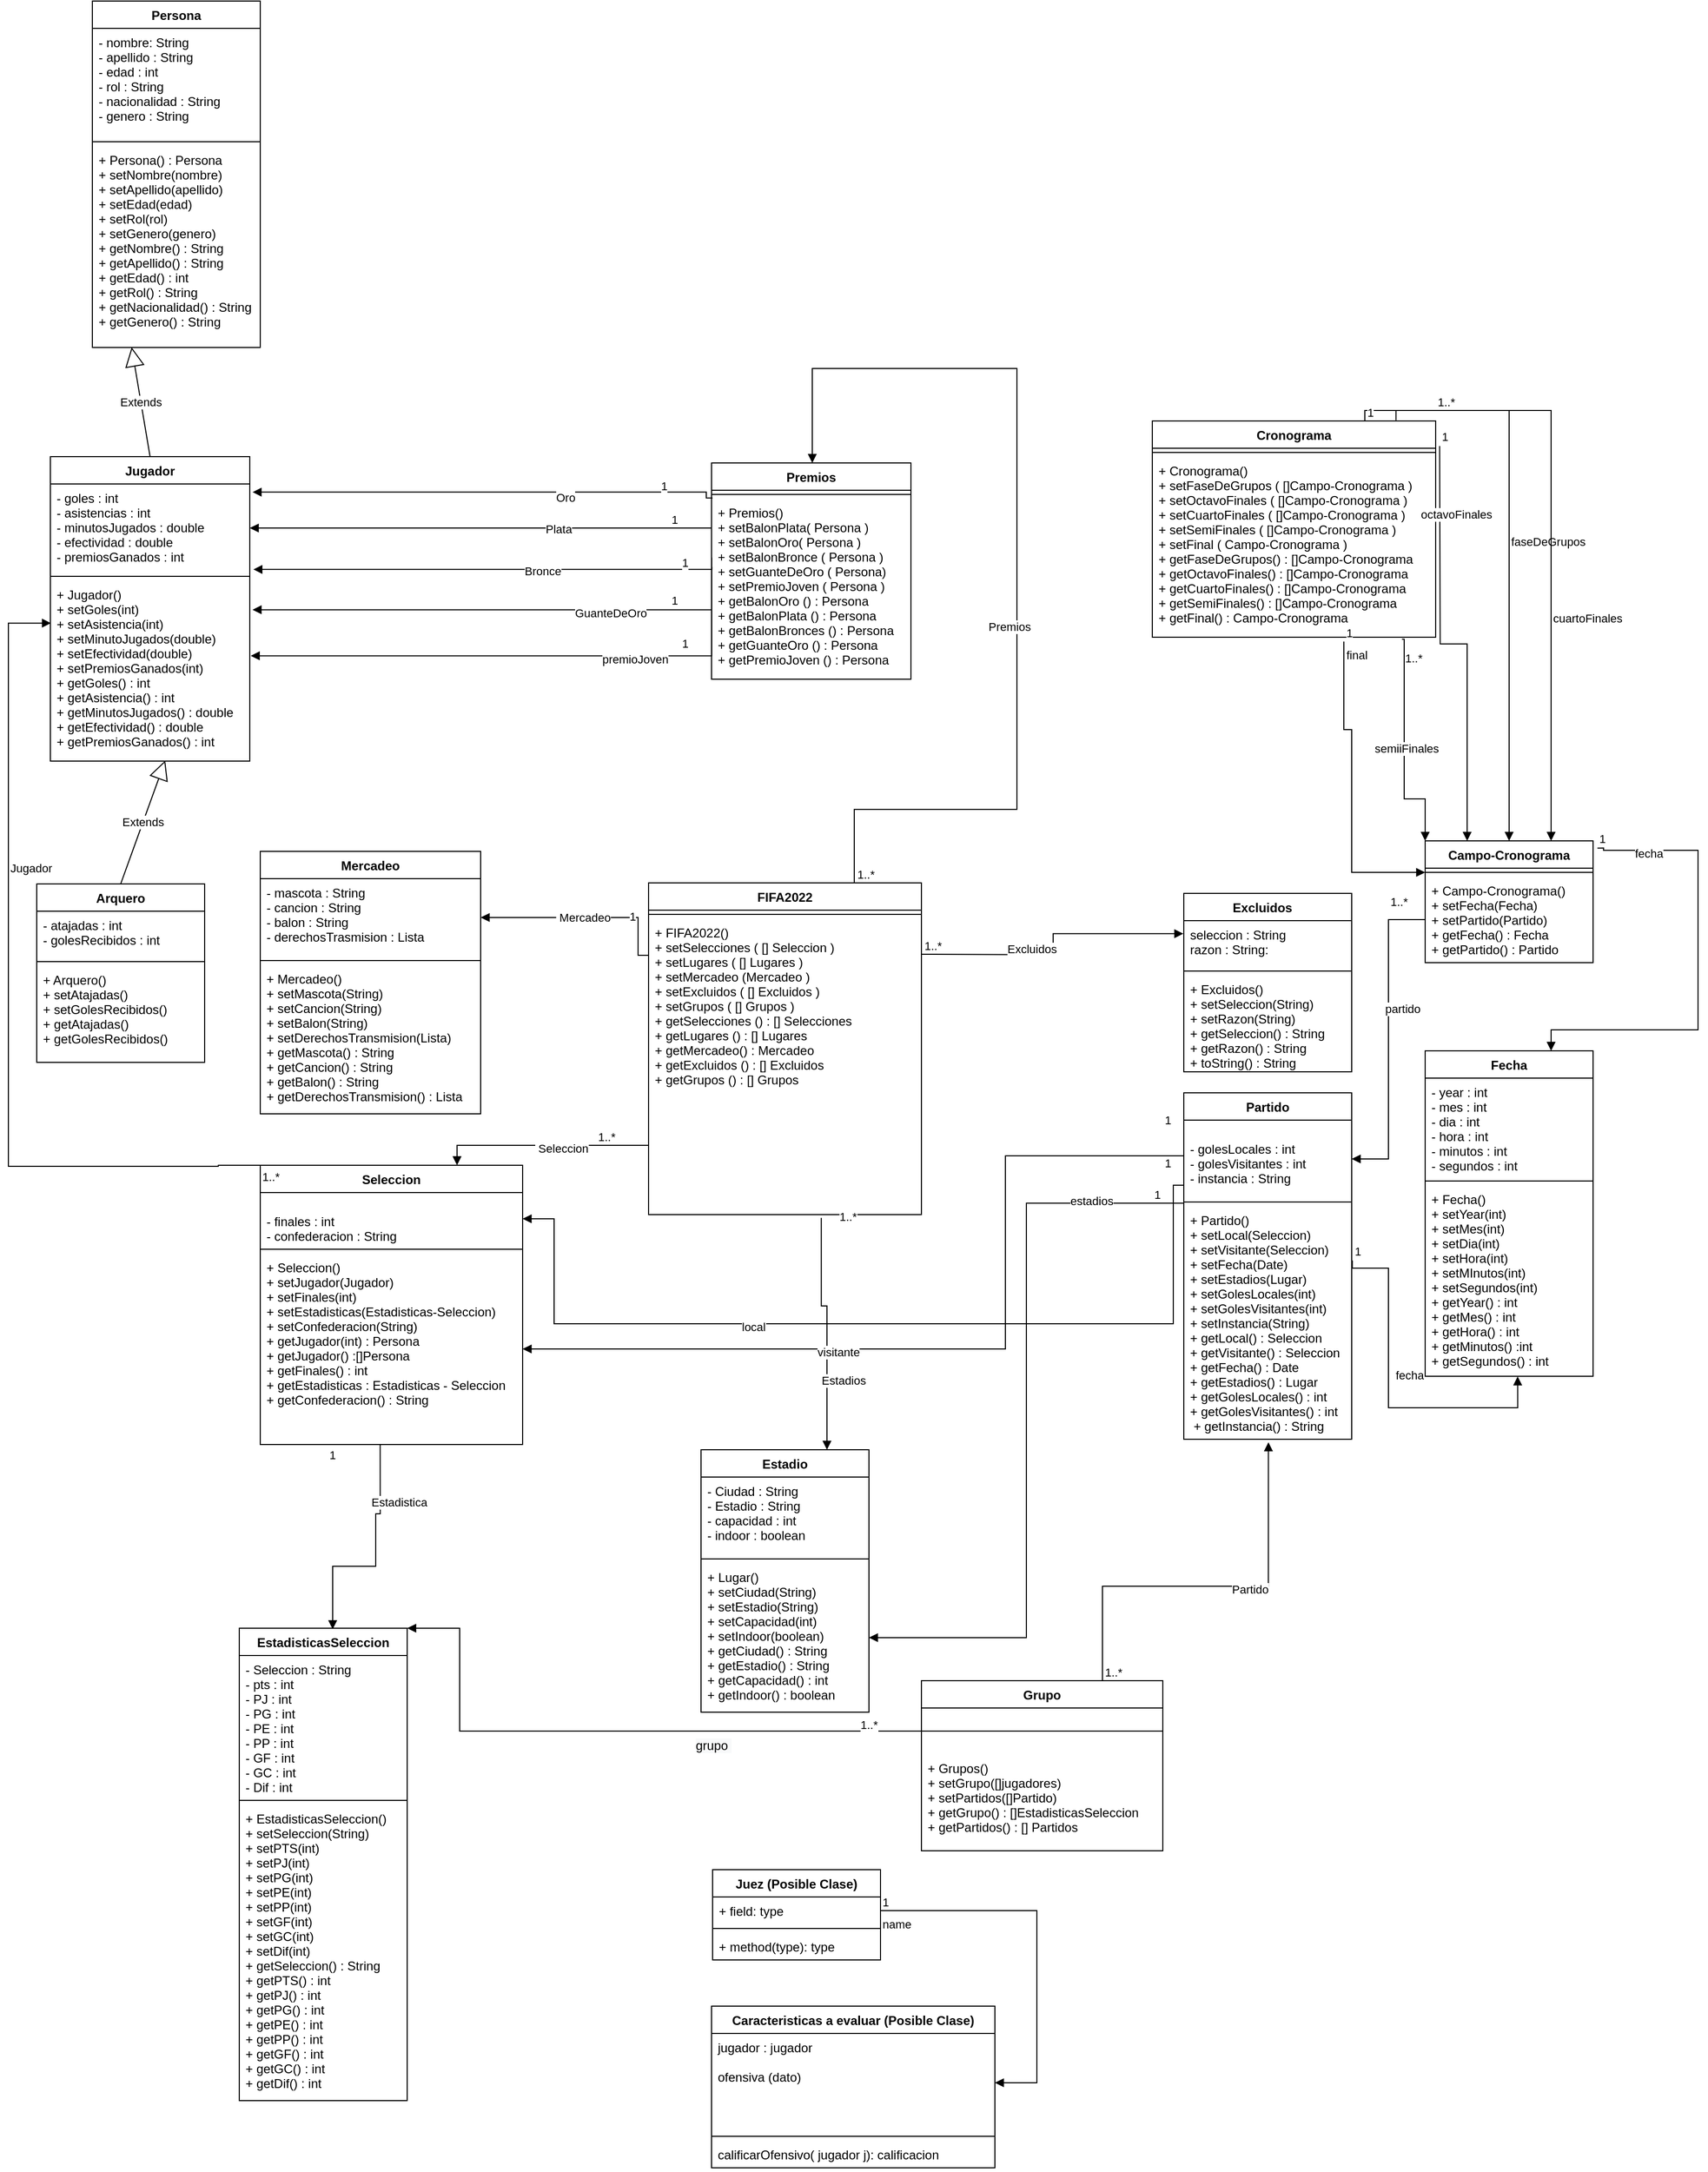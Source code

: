 <mxfile version="20.2.8" type="device"><diagram id="WAOlGVmIjQvaqexC4rdU" name="Página-1"><mxGraphModel dx="1692" dy="1703" grid="1" gridSize="10" guides="1" tooltips="1" connect="1" arrows="1" fold="1" page="1" pageScale="1" pageWidth="827" pageHeight="1169" math="0" shadow="0"><root><mxCell id="0"/><mxCell id="1" parent="0"/><mxCell id="vJpxsI6z9f8ZxDVIPnvD-1" value="Seleccion" style="swimlane;fontStyle=1;align=center;verticalAlign=top;childLayout=stackLayout;horizontal=1;startSize=26;horizontalStack=0;resizeParent=1;resizeParentMax=0;resizeLast=0;collapsible=1;marginBottom=0;" parent="1" vertex="1"><mxGeometry x="-200" y="109" width="250" height="266" as="geometry"/></mxCell><mxCell id="vJpxsI6z9f8ZxDVIPnvD-2" value="&#10;- finales : int&#10;- confederacion : String" style="text;strokeColor=none;fillColor=none;align=left;verticalAlign=top;spacingLeft=4;spacingRight=4;overflow=hidden;rotatable=0;points=[[0,0.5],[1,0.5]];portConstraint=eastwest;" parent="vJpxsI6z9f8ZxDVIPnvD-1" vertex="1"><mxGeometry y="26" width="250" height="50" as="geometry"/></mxCell><mxCell id="vJpxsI6z9f8ZxDVIPnvD-3" value="" style="line;strokeWidth=1;fillColor=none;align=left;verticalAlign=middle;spacingTop=-1;spacingLeft=3;spacingRight=3;rotatable=0;labelPosition=right;points=[];portConstraint=eastwest;" parent="vJpxsI6z9f8ZxDVIPnvD-1" vertex="1"><mxGeometry y="76" width="250" height="8" as="geometry"/></mxCell><mxCell id="vJpxsI6z9f8ZxDVIPnvD-4" value="+ Seleccion()&#10;+ setJugador(Jugador)&#10;+ setFinales(int)&#10;+ setEstadisticas(Estadisticas-Seleccion)&#10;+ setConfederacion(String)&#10;+ getJugador(int) : Persona&#10;+ getJugador() :[]Persona&#10;+ getFinales() : int&#10;+ getEstadisticas : Estadisticas - Seleccion&#10;+ getConfederacion() : String" style="text;strokeColor=none;fillColor=none;align=left;verticalAlign=top;spacingLeft=4;spacingRight=4;overflow=hidden;rotatable=0;points=[[0,0.5],[1,0.5]];portConstraint=eastwest;" parent="vJpxsI6z9f8ZxDVIPnvD-1" vertex="1"><mxGeometry y="84" width="250" height="182" as="geometry"/></mxCell><mxCell id="vJpxsI6z9f8ZxDVIPnvD-5" value="Estadio" style="swimlane;fontStyle=1;align=center;verticalAlign=top;childLayout=stackLayout;horizontal=1;startSize=26;horizontalStack=0;resizeParent=1;resizeParentMax=0;resizeLast=0;collapsible=1;marginBottom=0;" parent="1" vertex="1"><mxGeometry x="220" y="380" width="160" height="250" as="geometry"/></mxCell><mxCell id="vJpxsI6z9f8ZxDVIPnvD-6" value="- Ciudad : String&#10;- Estadio : String&#10;- capacidad : int&#10;- indoor : boolean" style="text;strokeColor=none;fillColor=none;align=left;verticalAlign=top;spacingLeft=4;spacingRight=4;overflow=hidden;rotatable=0;points=[[0,0.5],[1,0.5]];portConstraint=eastwest;" parent="vJpxsI6z9f8ZxDVIPnvD-5" vertex="1"><mxGeometry y="26" width="160" height="74" as="geometry"/></mxCell><mxCell id="vJpxsI6z9f8ZxDVIPnvD-7" value="" style="line;strokeWidth=1;fillColor=none;align=left;verticalAlign=middle;spacingTop=-1;spacingLeft=3;spacingRight=3;rotatable=0;labelPosition=right;points=[];portConstraint=eastwest;" parent="vJpxsI6z9f8ZxDVIPnvD-5" vertex="1"><mxGeometry y="100" width="160" height="8" as="geometry"/></mxCell><mxCell id="vJpxsI6z9f8ZxDVIPnvD-8" value="+ Lugar() &#10;+ setCiudad(String)&#10;+ setEstadio(String)&#10;+ setCapacidad(int)&#10;+ setIndoor(boolean)&#10;+ getCiudad() : String&#10;+ getEstadio() : String&#10;+ getCapacidad() : int&#10;+ getIndoor() : boolean" style="text;strokeColor=none;fillColor=none;align=left;verticalAlign=top;spacingLeft=4;spacingRight=4;overflow=hidden;rotatable=0;points=[[0,0.5],[1,0.5]];portConstraint=eastwest;" parent="vJpxsI6z9f8ZxDVIPnvD-5" vertex="1"><mxGeometry y="108" width="160" height="142" as="geometry"/></mxCell><mxCell id="vJpxsI6z9f8ZxDVIPnvD-9" value="Cronograma" style="swimlane;fontStyle=1;align=center;verticalAlign=top;childLayout=stackLayout;horizontal=1;startSize=26;horizontalStack=0;resizeParent=1;resizeParentMax=0;resizeLast=0;collapsible=1;marginBottom=0;" parent="1" vertex="1"><mxGeometry x="650" y="-600" width="270" height="206" as="geometry"/></mxCell><mxCell id="vJpxsI6z9f8ZxDVIPnvD-11" value="" style="line;strokeWidth=1;fillColor=none;align=left;verticalAlign=middle;spacingTop=-1;spacingLeft=3;spacingRight=3;rotatable=0;labelPosition=right;points=[];portConstraint=eastwest;" parent="vJpxsI6z9f8ZxDVIPnvD-9" vertex="1"><mxGeometry y="26" width="270" height="8" as="geometry"/></mxCell><mxCell id="vJpxsI6z9f8ZxDVIPnvD-12" value="+ Cronograma()&#10;+ setFaseDeGrupos ( []Campo-Cronograma )&#10;+ setOctavoFinales ( []Campo-Cronograma )&#10;+ setCuartoFinales ( []Campo-Cronograma )&#10;+ setSemiFinales ( []Campo-Cronograma )&#10;+ setFinal ( Campo-Cronograma )&#10;+ getFaseDeGrupos() : []Campo-Cronograma&#10;+ getOctavoFinales() : []Campo-Cronograma&#10;+ getCuartoFinales() : []Campo-Cronograma&#10;+ getSemiFinales() : []Campo-Cronograma&#10;+ getFinal() : Campo-Cronograma" style="text;strokeColor=none;fillColor=none;align=left;verticalAlign=top;spacingLeft=4;spacingRight=4;overflow=hidden;rotatable=0;points=[[0,0.5],[1,0.5]];portConstraint=eastwest;" parent="vJpxsI6z9f8ZxDVIPnvD-9" vertex="1"><mxGeometry y="34" width="270" height="172" as="geometry"/></mxCell><mxCell id="vJpxsI6z9f8ZxDVIPnvD-13" value="Premios&#10;" style="swimlane;fontStyle=1;align=center;verticalAlign=top;childLayout=stackLayout;horizontal=1;startSize=26;horizontalStack=0;resizeParent=1;resizeParentMax=0;resizeLast=0;collapsible=1;marginBottom=0;" parent="1" vertex="1"><mxGeometry x="230" y="-560" width="190" height="206" as="geometry"/></mxCell><mxCell id="vJpxsI6z9f8ZxDVIPnvD-15" value="" style="line;strokeWidth=1;fillColor=none;align=left;verticalAlign=middle;spacingTop=-1;spacingLeft=3;spacingRight=3;rotatable=0;labelPosition=right;points=[];portConstraint=eastwest;" parent="vJpxsI6z9f8ZxDVIPnvD-13" vertex="1"><mxGeometry y="26" width="190" height="8" as="geometry"/></mxCell><mxCell id="vJpxsI6z9f8ZxDVIPnvD-16" value="+ Premios() &#10;+ setBalonPlata( Persona )&#10;+ setBalonOro( Persona )&#10;+ setBalonBronce ( Persona )&#10;+ setGuanteDeOro ( Persona)&#10;+ setPremioJoven ( Persona )&#10;+ getBalonOro () : Persona&#10;+ getBalonPlata () : Persona&#10;+ getBalonBronces () : Persona&#10;+ getGuanteOro () : Persona&#10;+ getPremioJoven () : Persona" style="text;strokeColor=none;fillColor=none;align=left;verticalAlign=top;spacingLeft=4;spacingRight=4;overflow=hidden;rotatable=0;points=[[0,0.5],[1,0.5]];portConstraint=eastwest;" parent="vJpxsI6z9f8ZxDVIPnvD-13" vertex="1"><mxGeometry y="34" width="190" height="172" as="geometry"/></mxCell><mxCell id="vJpxsI6z9f8ZxDVIPnvD-17" value="Jugador&#10;" style="swimlane;fontStyle=1;align=center;verticalAlign=top;childLayout=stackLayout;horizontal=1;startSize=26;horizontalStack=0;resizeParent=1;resizeParentMax=0;resizeLast=0;collapsible=1;marginBottom=0;" parent="1" vertex="1"><mxGeometry x="-400" y="-566" width="190" height="290" as="geometry"/></mxCell><mxCell id="vJpxsI6z9f8ZxDVIPnvD-18" value="- goles : int&#10;- asistencias : int&#10;- minutosJugados : double&#10;- efectividad : double&#10;- premiosGanados : int" style="text;strokeColor=none;fillColor=none;align=left;verticalAlign=top;spacingLeft=4;spacingRight=4;overflow=hidden;rotatable=0;points=[[0,0.5],[1,0.5]];portConstraint=eastwest;" parent="vJpxsI6z9f8ZxDVIPnvD-17" vertex="1"><mxGeometry y="26" width="190" height="84" as="geometry"/></mxCell><mxCell id="vJpxsI6z9f8ZxDVIPnvD-19" value="" style="line;strokeWidth=1;fillColor=none;align=left;verticalAlign=middle;spacingTop=-1;spacingLeft=3;spacingRight=3;rotatable=0;labelPosition=right;points=[];portConstraint=eastwest;" parent="vJpxsI6z9f8ZxDVIPnvD-17" vertex="1"><mxGeometry y="110" width="190" height="8" as="geometry"/></mxCell><mxCell id="vJpxsI6z9f8ZxDVIPnvD-20" value="+ Jugador()&#10;+ setGoles(int)&#10;+ setAsistencia(int)&#10;+ setMinutoJugados(double)&#10;+ setEfectividad(double)&#10;+ setPremiosGanados(int)&#10;+ getGoles() : int&#10;+ getAsistencia() : int&#10;+ getMinutosJugados() : double&#10;+ getEfectividad() : double&#10;+ getPremiosGanados() : int" style="text;strokeColor=none;fillColor=none;align=left;verticalAlign=top;spacingLeft=4;spacingRight=4;overflow=hidden;rotatable=0;points=[[0,0.5],[1,0.5]];portConstraint=eastwest;" parent="vJpxsI6z9f8ZxDVIPnvD-17" vertex="1"><mxGeometry y="118" width="190" height="172" as="geometry"/></mxCell><mxCell id="vJpxsI6z9f8ZxDVIPnvD-21" value="Partido" style="swimlane;fontStyle=1;align=center;verticalAlign=top;childLayout=stackLayout;horizontal=1;startSize=26;horizontalStack=0;resizeParent=1;resizeParentMax=0;resizeLast=0;collapsible=1;marginBottom=0;" parent="1" vertex="1"><mxGeometry x="680" y="40" width="160" height="330" as="geometry"/></mxCell><mxCell id="vJpxsI6z9f8ZxDVIPnvD-22" value="&#10;- golesLocales : int&#10;- golesVisitantes : int&#10;- instancia : String" style="text;strokeColor=none;fillColor=none;align=left;verticalAlign=top;spacingLeft=4;spacingRight=4;overflow=hidden;rotatable=0;points=[[0,0.5],[1,0.5]];portConstraint=eastwest;" parent="vJpxsI6z9f8ZxDVIPnvD-21" vertex="1"><mxGeometry y="26" width="160" height="74" as="geometry"/></mxCell><mxCell id="vJpxsI6z9f8ZxDVIPnvD-23" value="" style="line;strokeWidth=1;fillColor=none;align=left;verticalAlign=middle;spacingTop=-1;spacingLeft=3;spacingRight=3;rotatable=0;labelPosition=right;points=[];portConstraint=eastwest;" parent="vJpxsI6z9f8ZxDVIPnvD-21" vertex="1"><mxGeometry y="100" width="160" height="8" as="geometry"/></mxCell><mxCell id="vJpxsI6z9f8ZxDVIPnvD-24" value="+ Partido() &#10;+ setLocal(Seleccion)&#10;+ setVisitante(Seleccion)&#10;+ setFecha(Date)&#10;+ setEstadios(Lugar)&#10;+ setGolesLocales(int)&#10;+ setGolesVisitantes(int)&#10;+ setInstancia(String)&#10;+ getLocal() : Seleccion&#10;+ getVisitante() : Seleccion&#10;+ getFecha() : Date&#10;+ getEstadios() : Lugar&#10;+ getGolesLocales() : int&#10;+ getGolesVisitantes() : int&#10; + getInstancia() : String" style="text;strokeColor=none;fillColor=none;align=left;verticalAlign=top;spacingLeft=4;spacingRight=4;overflow=hidden;rotatable=0;points=[[0,0.5],[1,0.5]];portConstraint=eastwest;" parent="vJpxsI6z9f8ZxDVIPnvD-21" vertex="1"><mxGeometry y="108" width="160" height="222" as="geometry"/></mxCell><mxCell id="vJpxsI6z9f8ZxDVIPnvD-25" value="Persona" style="swimlane;fontStyle=1;align=center;verticalAlign=top;childLayout=stackLayout;horizontal=1;startSize=26;horizontalStack=0;resizeParent=1;resizeParentMax=0;resizeLast=0;collapsible=1;marginBottom=0;" parent="1" vertex="1"><mxGeometry x="-360" y="-1000" width="160" height="330" as="geometry"/></mxCell><mxCell id="vJpxsI6z9f8ZxDVIPnvD-26" value="- nombre: String&#10;- apellido : String  &#10;- edad : int&#10;- rol : String&#10;- nacionalidad : String&#10;- genero : String" style="text;strokeColor=none;fillColor=none;align=left;verticalAlign=top;spacingLeft=4;spacingRight=4;overflow=hidden;rotatable=0;points=[[0,0.5],[1,0.5]];portConstraint=eastwest;" parent="vJpxsI6z9f8ZxDVIPnvD-25" vertex="1"><mxGeometry y="26" width="160" height="104" as="geometry"/></mxCell><mxCell id="vJpxsI6z9f8ZxDVIPnvD-27" value="" style="line;strokeWidth=1;fillColor=none;align=left;verticalAlign=middle;spacingTop=-1;spacingLeft=3;spacingRight=3;rotatable=0;labelPosition=right;points=[];portConstraint=eastwest;" parent="vJpxsI6z9f8ZxDVIPnvD-25" vertex="1"><mxGeometry y="130" width="160" height="8" as="geometry"/></mxCell><mxCell id="vJpxsI6z9f8ZxDVIPnvD-28" value="+ Persona() : Persona&#10;+ setNombre(nombre) &#10;+ setApellido(apellido)&#10;+ setEdad(edad)&#10;+ setRol(rol)&#10;+ setGenero(genero)&#10;+ getNombre() : String&#10;+ getApellido() : String&#10;+ getEdad() : int&#10;+ getRol() : String&#10;+ getNacionalidad() : String&#10;+ getGenero() : String" style="text;strokeColor=none;fillColor=none;align=left;verticalAlign=top;spacingLeft=4;spacingRight=4;overflow=hidden;rotatable=0;points=[[0,0.5],[1,0.5]];portConstraint=eastwest;" parent="vJpxsI6z9f8ZxDVIPnvD-25" vertex="1"><mxGeometry y="138" width="160" height="192" as="geometry"/></mxCell><mxCell id="vJpxsI6z9f8ZxDVIPnvD-29" value="Extends" style="endArrow=block;endSize=16;endFill=0;html=1;rounded=0;entryX=0.234;entryY=0.999;entryDx=0;entryDy=0;exitX=0.5;exitY=0;exitDx=0;exitDy=0;entryPerimeter=0;" parent="1" source="vJpxsI6z9f8ZxDVIPnvD-17" target="vJpxsI6z9f8ZxDVIPnvD-28" edge="1"><mxGeometry width="160" relative="1" as="geometry"><mxPoint x="280" y="660" as="sourcePoint"/><mxPoint x="440" y="660" as="targetPoint"/></mxGeometry></mxCell><mxCell id="vJpxsI6z9f8ZxDVIPnvD-30" value="Grupo" style="swimlane;fontStyle=1;align=center;verticalAlign=top;childLayout=stackLayout;horizontal=1;startSize=26;horizontalStack=0;resizeParent=1;resizeParentMax=0;resizeLast=0;collapsible=1;marginBottom=0;" parent="1" vertex="1"><mxGeometry x="430" y="600" width="230" height="162" as="geometry"/></mxCell><mxCell id="vJpxsI6z9f8ZxDVIPnvD-32" value="" style="line;strokeWidth=1;fillColor=none;align=left;verticalAlign=middle;spacingTop=-1;spacingLeft=3;spacingRight=3;rotatable=0;labelPosition=right;points=[];portConstraint=eastwest;" parent="vJpxsI6z9f8ZxDVIPnvD-30" vertex="1"><mxGeometry y="26" width="230" height="44" as="geometry"/></mxCell><mxCell id="vJpxsI6z9f8ZxDVIPnvD-33" value="+ Grupos()&#10;+ setGrupo([]jugadores)&#10;+ setPartidos([]Partido)&#10;+ getGrupo() : []EstadisticasSeleccion&#10;+ getPartidos() : [] Partidos  " style="text;strokeColor=none;fillColor=none;align=left;verticalAlign=top;spacingLeft=4;spacingRight=4;overflow=hidden;rotatable=0;points=[[0,0.5],[1,0.5]];portConstraint=eastwest;" parent="vJpxsI6z9f8ZxDVIPnvD-30" vertex="1"><mxGeometry y="70" width="230" height="92" as="geometry"/></mxCell><mxCell id="vJpxsI6z9f8ZxDVIPnvD-43" value="Arquero" style="swimlane;fontStyle=1;align=center;verticalAlign=top;childLayout=stackLayout;horizontal=1;startSize=26;horizontalStack=0;resizeParent=1;resizeParentMax=0;resizeLast=0;collapsible=1;marginBottom=0;" parent="1" vertex="1"><mxGeometry x="-413" y="-159" width="160" height="170" as="geometry"/></mxCell><mxCell id="vJpxsI6z9f8ZxDVIPnvD-44" value="- atajadas : int&#10;- golesRecibidos : int" style="text;strokeColor=none;fillColor=none;align=left;verticalAlign=top;spacingLeft=4;spacingRight=4;overflow=hidden;rotatable=0;points=[[0,0.5],[1,0.5]];portConstraint=eastwest;" parent="vJpxsI6z9f8ZxDVIPnvD-43" vertex="1"><mxGeometry y="26" width="160" height="44" as="geometry"/></mxCell><mxCell id="vJpxsI6z9f8ZxDVIPnvD-45" value="" style="line;strokeWidth=1;fillColor=none;align=left;verticalAlign=middle;spacingTop=-1;spacingLeft=3;spacingRight=3;rotatable=0;labelPosition=right;points=[];portConstraint=eastwest;" parent="vJpxsI6z9f8ZxDVIPnvD-43" vertex="1"><mxGeometry y="70" width="160" height="8" as="geometry"/></mxCell><mxCell id="vJpxsI6z9f8ZxDVIPnvD-46" value="+ Arquero()&#10;+ setAtajadas()&#10;+ setGolesRecibidos()&#10;+ getAtajadas()&#10;+ getGolesRecibidos()" style="text;strokeColor=none;fillColor=none;align=left;verticalAlign=top;spacingLeft=4;spacingRight=4;overflow=hidden;rotatable=0;points=[[0,0.5],[1,0.5]];portConstraint=eastwest;" parent="vJpxsI6z9f8ZxDVIPnvD-43" vertex="1"><mxGeometry y="78" width="160" height="92" as="geometry"/></mxCell><mxCell id="vJpxsI6z9f8ZxDVIPnvD-47" value="Extends" style="endArrow=block;endSize=16;endFill=0;html=1;rounded=0;exitX=0.5;exitY=0;exitDx=0;exitDy=0;entryX=0.576;entryY=0.997;entryDx=0;entryDy=0;entryPerimeter=0;" parent="1" source="vJpxsI6z9f8ZxDVIPnvD-43" target="vJpxsI6z9f8ZxDVIPnvD-20" edge="1"><mxGeometry width="160" relative="1" as="geometry"><mxPoint x="410" y="1220" as="sourcePoint"/><mxPoint x="570" y="1220" as="targetPoint"/></mxGeometry></mxCell><mxCell id="vJpxsI6z9f8ZxDVIPnvD-48" value="EstadisticasSeleccion" style="swimlane;fontStyle=1;align=center;verticalAlign=top;childLayout=stackLayout;horizontal=1;startSize=26;horizontalStack=0;resizeParent=1;resizeParentMax=0;resizeLast=0;collapsible=1;marginBottom=0;" parent="1" vertex="1"><mxGeometry x="-220" y="550" width="160" height="450" as="geometry"/></mxCell><mxCell id="vJpxsI6z9f8ZxDVIPnvD-49" value="- Seleccion : String&#10;- pts : int&#10;- PJ : int&#10;- PG : int&#10;- PE : int&#10;- PP : int&#10;- GF : int&#10;- GC : int&#10;- Dif : int" style="text;strokeColor=none;fillColor=none;align=left;verticalAlign=top;spacingLeft=4;spacingRight=4;overflow=hidden;rotatable=0;points=[[0,0.5],[1,0.5]];portConstraint=eastwest;" parent="vJpxsI6z9f8ZxDVIPnvD-48" vertex="1"><mxGeometry y="26" width="160" height="134" as="geometry"/></mxCell><mxCell id="vJpxsI6z9f8ZxDVIPnvD-50" value="" style="line;strokeWidth=1;fillColor=none;align=left;verticalAlign=middle;spacingTop=-1;spacingLeft=3;spacingRight=3;rotatable=0;labelPosition=right;points=[];portConstraint=eastwest;" parent="vJpxsI6z9f8ZxDVIPnvD-48" vertex="1"><mxGeometry y="160" width="160" height="8" as="geometry"/></mxCell><mxCell id="vJpxsI6z9f8ZxDVIPnvD-51" value="+ EstadisticasSeleccion()&#10;+ setSeleccion(String)&#10;+ setPTS(int)&#10;+ setPJ(int)&#10;+ setPG(int)&#10;+ setPE(int)&#10;+ setPP(int)&#10;+ setGF(int)&#10;+ setGC(int)&#10;+ setDif(int)&#10;+ getSeleccion() : String&#10;+ getPTS() : int&#10;+ getPJ() : int&#10;+ getPG() : int&#10;+ getPE() : int&#10;+ getPP() : int&#10;+ getGF() : int&#10;+ getGC() : int&#10;+ getDif() : int" style="text;strokeColor=none;fillColor=none;align=left;verticalAlign=top;spacingLeft=4;spacingRight=4;overflow=hidden;rotatable=0;points=[[0,0.5],[1,0.5]];portConstraint=eastwest;" parent="vJpxsI6z9f8ZxDVIPnvD-48" vertex="1"><mxGeometry y="168" width="160" height="282" as="geometry"/></mxCell><mxCell id="vJpxsI6z9f8ZxDVIPnvD-54" value="Jugador" style="endArrow=block;endFill=1;html=1;edgeStyle=orthogonalEdgeStyle;align=left;verticalAlign=top;rounded=0;exitX=0;exitY=0;exitDx=0;exitDy=0;entryX=0.003;entryY=0.236;entryDx=0;entryDy=0;entryPerimeter=0;" parent="1" source="vJpxsI6z9f8ZxDVIPnvD-1" target="vJpxsI6z9f8ZxDVIPnvD-20" edge="1"><mxGeometry x="0.348" relative="1" as="geometry"><mxPoint x="-30" y="390" as="sourcePoint"/><mxPoint x="-270" y="-580" as="targetPoint"/><Array as="points"><mxPoint x="-240" y="109"/><mxPoint x="-440" y="110"/><mxPoint x="-440" y="-407"/></Array><mxPoint as="offset"/></mxGeometry></mxCell><mxCell id="vJpxsI6z9f8ZxDVIPnvD-55" value="1..*" style="edgeLabel;resizable=0;html=1;align=left;verticalAlign=bottom;" parent="vJpxsI6z9f8ZxDVIPnvD-54" connectable="0" vertex="1"><mxGeometry x="-1" relative="1" as="geometry"><mxPoint y="19" as="offset"/></mxGeometry></mxCell><mxCell id="vJpxsI6z9f8ZxDVIPnvD-56" value="Excluidos   " style="swimlane;fontStyle=1;align=center;verticalAlign=top;childLayout=stackLayout;horizontal=1;startSize=26;horizontalStack=0;resizeParent=1;resizeParentMax=0;resizeLast=0;collapsible=1;marginBottom=0;" parent="1" vertex="1"><mxGeometry x="680" y="-150" width="160" height="170" as="geometry"/></mxCell><mxCell id="vJpxsI6z9f8ZxDVIPnvD-57" value="seleccion : String            &#10;razon : String: &#10;" style="text;strokeColor=none;fillColor=none;align=left;verticalAlign=top;spacingLeft=4;spacingRight=4;overflow=hidden;rotatable=0;points=[[0,0.5],[1,0.5]];portConstraint=eastwest;" parent="vJpxsI6z9f8ZxDVIPnvD-56" vertex="1"><mxGeometry y="26" width="160" height="44" as="geometry"/></mxCell><mxCell id="vJpxsI6z9f8ZxDVIPnvD-58" value="" style="line;strokeWidth=1;fillColor=none;align=left;verticalAlign=middle;spacingTop=-1;spacingLeft=3;spacingRight=3;rotatable=0;labelPosition=right;points=[];portConstraint=eastwest;" parent="vJpxsI6z9f8ZxDVIPnvD-56" vertex="1"><mxGeometry y="70" width="160" height="8" as="geometry"/></mxCell><mxCell id="vJpxsI6z9f8ZxDVIPnvD-59" value="+ Excluidos()&#10;+ setSeleccion(String) &#10;+ setRazon(String)&#10;+ getSeleccion() : String&#10;+ getRazon() : String&#10;+ toString() : String" style="text;strokeColor=none;fillColor=none;align=left;verticalAlign=top;spacingLeft=4;spacingRight=4;overflow=hidden;rotatable=0;points=[[0,0.5],[1,0.5]];portConstraint=eastwest;" parent="vJpxsI6z9f8ZxDVIPnvD-56" vertex="1"><mxGeometry y="78" width="160" height="92" as="geometry"/></mxCell><mxCell id="vJpxsI6z9f8ZxDVIPnvD-60" value="&amp;nbsp;Premios" style="endArrow=block;endFill=1;html=1;edgeStyle=orthogonalEdgeStyle;align=left;verticalAlign=top;rounded=0;exitX=0.75;exitY=0;exitDx=0;exitDy=0;entryX=0.5;entryY=0;entryDx=0;entryDy=0;" parent="1" edge="1"><mxGeometry x="-0.11" y="22" relative="1" as="geometry"><mxPoint x="366" y="-160" as="sourcePoint"/><mxPoint x="326.0" y="-560" as="targetPoint"/><Array as="points"><mxPoint x="366" y="-230"/><mxPoint x="521" y="-230"/><mxPoint x="521" y="-650"/><mxPoint x="326" y="-650"/></Array><mxPoint x="-10" y="2" as="offset"/></mxGeometry></mxCell><mxCell id="vJpxsI6z9f8ZxDVIPnvD-61" value="1..*" style="edgeLabel;resizable=0;html=1;align=left;verticalAlign=bottom;" parent="vJpxsI6z9f8ZxDVIPnvD-60" connectable="0" vertex="1"><mxGeometry x="-1" relative="1" as="geometry"><mxPoint x="1" as="offset"/></mxGeometry></mxCell><mxCell id="vJpxsI6z9f8ZxDVIPnvD-62" value="Mercadeo" style="swimlane;fontStyle=1;align=center;verticalAlign=top;childLayout=stackLayout;horizontal=1;startSize=26;horizontalStack=0;resizeParent=1;resizeParentMax=0;resizeLast=0;collapsible=1;marginBottom=0;" parent="1" vertex="1"><mxGeometry x="-200" y="-190" width="210" height="250" as="geometry"/></mxCell><mxCell id="vJpxsI6z9f8ZxDVIPnvD-63" value="- mascota : String&#10;- cancion : String&#10;- balon : String&#10;- derechosTrasmision : Lista" style="text;strokeColor=none;fillColor=none;align=left;verticalAlign=top;spacingLeft=4;spacingRight=4;overflow=hidden;rotatable=0;points=[[0,0.5],[1,0.5]];portConstraint=eastwest;" parent="vJpxsI6z9f8ZxDVIPnvD-62" vertex="1"><mxGeometry y="26" width="210" height="74" as="geometry"/></mxCell><mxCell id="vJpxsI6z9f8ZxDVIPnvD-64" value="" style="line;strokeWidth=1;fillColor=none;align=left;verticalAlign=middle;spacingTop=-1;spacingLeft=3;spacingRight=3;rotatable=0;labelPosition=right;points=[];portConstraint=eastwest;" parent="vJpxsI6z9f8ZxDVIPnvD-62" vertex="1"><mxGeometry y="100" width="210" height="8" as="geometry"/></mxCell><mxCell id="vJpxsI6z9f8ZxDVIPnvD-65" value="+ Mercadeo()&#10;+ setMascota(String) &#10;+ setCancion(String)&#10;+ setBalon(String)&#10;+ setDerechosTransmision(Lista)&#10;+ getMascota() : String&#10;+ getCancion() : String&#10;+ getBalon() : String&#10;+ getDerechosTransmision() : Lista&#10;" style="text;strokeColor=none;fillColor=none;align=left;verticalAlign=top;spacingLeft=4;spacingRight=4;overflow=hidden;rotatable=0;points=[[0,0.5],[1,0.5]];portConstraint=eastwest;" parent="vJpxsI6z9f8ZxDVIPnvD-62" vertex="1"><mxGeometry y="108" width="210" height="142" as="geometry"/></mxCell><mxCell id="vJpxsI6z9f8ZxDVIPnvD-66" value="Excluidos" style="endArrow=block;endFill=1;html=1;edgeStyle=orthogonalEdgeStyle;align=left;verticalAlign=top;rounded=0;entryX=-0.003;entryY=0.282;entryDx=0;entryDy=0;entryPerimeter=0;exitX=1;exitY=0.5;exitDx=0;exitDy=0;" parent="1" target="vJpxsI6z9f8ZxDVIPnvD-57" edge="1"><mxGeometry x="-0.405" y="18" relative="1" as="geometry"><mxPoint x="430" y="-92" as="sourcePoint"/><mxPoint x="670" y="40" as="targetPoint"/><mxPoint as="offset"/></mxGeometry></mxCell><mxCell id="vJpxsI6z9f8ZxDVIPnvD-67" value="1..*" style="edgeLabel;resizable=0;html=1;align=left;verticalAlign=bottom;" parent="vJpxsI6z9f8ZxDVIPnvD-66" connectable="0" vertex="1"><mxGeometry x="-1" relative="1" as="geometry"><mxPoint x="1" as="offset"/></mxGeometry></mxCell><mxCell id="vJpxsI6z9f8ZxDVIPnvD-73" value="FIFA2022" style="swimlane;fontStyle=1;align=center;verticalAlign=top;childLayout=stackLayout;horizontal=1;startSize=26;horizontalStack=0;resizeParent=1;resizeParentMax=0;resizeLast=0;collapsible=1;marginBottom=0;" parent="1" vertex="1"><mxGeometry x="170" y="-160" width="260" height="316" as="geometry"/></mxCell><mxCell id="vJpxsI6z9f8ZxDVIPnvD-75" value="" style="line;strokeWidth=1;fillColor=none;align=left;verticalAlign=middle;spacingTop=-1;spacingLeft=3;spacingRight=3;rotatable=0;labelPosition=right;points=[];portConstraint=eastwest;" parent="vJpxsI6z9f8ZxDVIPnvD-73" vertex="1"><mxGeometry y="26" width="260" height="8" as="geometry"/></mxCell><mxCell id="vJpxsI6z9f8ZxDVIPnvD-76" value="+ FIFA2022()&#10;+ setSelecciones ( [] Seleccion )&#10;+ setLugares ( [] Lugares )&#10;+ setMercadeo (Mercadeo )&#10;+ setExcluidos ( [] Excluidos )&#10;+ setGrupos ( [] Grupos )&#10;+ getSelecciones () : [] Selecciones&#10;+ getLugares () : [] Lugares&#10;+ getMercadeo() : Mercadeo&#10;+ getExcluidos () : [] Excluidos&#10;+ getGrupos () : [] Grupos&#10;" style="text;strokeColor=none;fillColor=none;align=left;verticalAlign=top;spacingLeft=4;spacingRight=4;overflow=hidden;rotatable=0;points=[[0,0.5],[1,0.5]];portConstraint=eastwest;" parent="vJpxsI6z9f8ZxDVIPnvD-73" vertex="1"><mxGeometry y="34" width="260" height="282" as="geometry"/></mxCell><mxCell id="45bAVvMPIuUYd5irnrlX-2" value="&amp;nbsp;Mercadeo" style="endArrow=block;endFill=1;html=1;edgeStyle=orthogonalEdgeStyle;align=left;verticalAlign=top;rounded=0;exitX=0;exitY=0.5;exitDx=0;exitDy=0;entryX=1;entryY=0.5;entryDx=0;entryDy=0;" parent="1" target="vJpxsI6z9f8ZxDVIPnvD-63" edge="1"><mxGeometry x="0.286" y="-13" relative="1" as="geometry"><mxPoint x="170" y="-91" as="sourcePoint"/><mxPoint x="60" y="-160" as="targetPoint"/><mxPoint as="offset"/><Array as="points"><mxPoint x="160" y="-91"/><mxPoint x="160" y="-127"/></Array></mxGeometry></mxCell><mxCell id="45bAVvMPIuUYd5irnrlX-3" value="1" style="edgeLabel;resizable=0;html=1;align=left;verticalAlign=bottom;" parent="45bAVvMPIuUYd5irnrlX-2" connectable="0" vertex="1"><mxGeometry x="-1" relative="1" as="geometry"><mxPoint x="-20" y="-29" as="offset"/></mxGeometry></mxCell><mxCell id="45bAVvMPIuUYd5irnrlX-4" value="Partido" style="endArrow=block;endFill=1;html=1;edgeStyle=orthogonalEdgeStyle;align=left;verticalAlign=top;rounded=0;entryX=0.504;entryY=1.013;entryDx=0;entryDy=0;entryPerimeter=0;exitX=0.75;exitY=0;exitDx=0;exitDy=0;" parent="1" source="vJpxsI6z9f8ZxDVIPnvD-30" target="vJpxsI6z9f8ZxDVIPnvD-24" edge="1"><mxGeometry x="0.099" y="10" relative="1" as="geometry"><mxPoint x="610" y="590" as="sourcePoint"/><mxPoint x="760" y="600" as="targetPoint"/><Array as="points"><mxPoint x="603" y="510"/><mxPoint x="761" y="510"/></Array><mxPoint as="offset"/></mxGeometry></mxCell><mxCell id="45bAVvMPIuUYd5irnrlX-5" value="1..*" style="edgeLabel;resizable=0;html=1;align=left;verticalAlign=bottom;" parent="45bAVvMPIuUYd5irnrlX-4" connectable="0" vertex="1"><mxGeometry x="-1" relative="1" as="geometry"/></mxCell><mxCell id="45bAVvMPIuUYd5irnrlX-6" value="estadios" style="endArrow=block;endFill=1;html=1;edgeStyle=orthogonalEdgeStyle;align=left;verticalAlign=top;rounded=0;exitX=-0.001;exitY=-0.013;exitDx=0;exitDy=0;exitPerimeter=0;entryX=1;entryY=0.5;entryDx=0;entryDy=0;" parent="1" source="vJpxsI6z9f8ZxDVIPnvD-24" target="vJpxsI6z9f8ZxDVIPnvD-8" edge="1"><mxGeometry x="-0.692" y="-15" relative="1" as="geometry"><mxPoint x="440" y="860" as="sourcePoint"/><mxPoint x="600" y="860" as="targetPoint"/><mxPoint as="offset"/></mxGeometry></mxCell><mxCell id="45bAVvMPIuUYd5irnrlX-7" value="1" style="edgeLabel;resizable=0;html=1;align=left;verticalAlign=bottom;" parent="45bAVvMPIuUYd5irnrlX-6" connectable="0" vertex="1"><mxGeometry x="-1" relative="1" as="geometry"><mxPoint x="-30" as="offset"/></mxGeometry></mxCell><mxCell id="45bAVvMPIuUYd5irnrlX-8" value="&amp;nbsp;Seleccion" style="endArrow=block;endFill=1;html=1;edgeStyle=orthogonalEdgeStyle;align=left;verticalAlign=top;rounded=0;entryX=0.75;entryY=0;entryDx=0;entryDy=0;" parent="1" target="vJpxsI6z9f8ZxDVIPnvD-1" edge="1"><mxGeometry x="0.135" y="-10" relative="1" as="geometry"><mxPoint x="170" y="100" as="sourcePoint"/><mxPoint x="140" y="170" as="targetPoint"/><Array as="points"><mxPoint x="170" y="90"/><mxPoint x="-12" y="90"/></Array><mxPoint as="offset"/></mxGeometry></mxCell><mxCell id="45bAVvMPIuUYd5irnrlX-9" value="1..*&lt;br&gt;" style="edgeLabel;resizable=0;html=1;align=left;verticalAlign=bottom;" parent="45bAVvMPIuUYd5irnrlX-8" connectable="0" vertex="1"><mxGeometry x="-1" relative="1" as="geometry"><mxPoint x="-50" y="-10" as="offset"/></mxGeometry></mxCell><mxCell id="45bAVvMPIuUYd5irnrlX-10" value="&amp;nbsp;Estadios" style="endArrow=block;endFill=1;html=1;edgeStyle=orthogonalEdgeStyle;align=left;verticalAlign=top;rounded=0;entryX=0.75;entryY=0;entryDx=0;entryDy=0;exitX=0.633;exitY=1.011;exitDx=0;exitDy=0;exitPerimeter=0;" parent="1" source="vJpxsI6z9f8ZxDVIPnvD-76" target="vJpxsI6z9f8ZxDVIPnvD-5" edge="1"><mxGeometry x="0.297" y="-10" relative="1" as="geometry"><mxPoint x="340" y="300" as="sourcePoint"/><mxPoint x="550" y="230" as="targetPoint"/><Array as="points"><mxPoint x="340" y="243"/></Array><mxPoint as="offset"/></mxGeometry></mxCell><mxCell id="45bAVvMPIuUYd5irnrlX-11" value="1..*" style="edgeLabel;resizable=0;html=1;align=left;verticalAlign=bottom;" parent="45bAVvMPIuUYd5irnrlX-10" connectable="0" vertex="1"><mxGeometry x="-1" relative="1" as="geometry"><mxPoint x="15" y="7" as="offset"/></mxGeometry></mxCell><mxCell id="OvU-eVvdrH3BzWIInxZZ-1" value="Campo-Cronograma" style="swimlane;fontStyle=1;align=center;verticalAlign=top;childLayout=stackLayout;horizontal=1;startSize=26;horizontalStack=0;resizeParent=1;resizeParentMax=0;resizeLast=0;collapsible=1;marginBottom=0;" parent="1" vertex="1"><mxGeometry x="910" y="-200" width="160" height="116" as="geometry"/></mxCell><mxCell id="OvU-eVvdrH3BzWIInxZZ-3" value="" style="line;strokeWidth=1;fillColor=none;align=left;verticalAlign=middle;spacingTop=-1;spacingLeft=3;spacingRight=3;rotatable=0;labelPosition=right;points=[];portConstraint=eastwest;" parent="OvU-eVvdrH3BzWIInxZZ-1" vertex="1"><mxGeometry y="26" width="160" height="8" as="geometry"/></mxCell><mxCell id="OvU-eVvdrH3BzWIInxZZ-4" value="+ Campo-Cronograma()&#10;+ setFecha(Fecha)&#10;+ setPartido(Partido)&#10;+ getFecha() : Fecha&#10;+ getPartido() : Partido" style="text;strokeColor=none;fillColor=none;align=left;verticalAlign=top;spacingLeft=4;spacingRight=4;overflow=hidden;rotatable=0;points=[[0,0.5],[1,0.5]];portConstraint=eastwest;" parent="OvU-eVvdrH3BzWIInxZZ-1" vertex="1"><mxGeometry y="34" width="160" height="82" as="geometry"/></mxCell><mxCell id="OvU-eVvdrH3BzWIInxZZ-5" value="Fecha" style="swimlane;fontStyle=1;align=center;verticalAlign=top;childLayout=stackLayout;horizontal=1;startSize=26;horizontalStack=0;resizeParent=1;resizeParentMax=0;resizeLast=0;collapsible=1;marginBottom=0;" parent="1" vertex="1"><mxGeometry x="910" width="160" height="310" as="geometry"/></mxCell><mxCell id="OvU-eVvdrH3BzWIInxZZ-6" value="- year : int&#10;- mes : int&#10;- dia : int&#10;- hora : int&#10;- minutos : int&#10;- segundos : int" style="text;strokeColor=none;fillColor=none;align=left;verticalAlign=top;spacingLeft=4;spacingRight=4;overflow=hidden;rotatable=0;points=[[0,0.5],[1,0.5]];portConstraint=eastwest;" parent="OvU-eVvdrH3BzWIInxZZ-5" vertex="1"><mxGeometry y="26" width="160" height="94" as="geometry"/></mxCell><mxCell id="OvU-eVvdrH3BzWIInxZZ-7" value="" style="line;strokeWidth=1;fillColor=none;align=left;verticalAlign=middle;spacingTop=-1;spacingLeft=3;spacingRight=3;rotatable=0;labelPosition=right;points=[];portConstraint=eastwest;" parent="OvU-eVvdrH3BzWIInxZZ-5" vertex="1"><mxGeometry y="120" width="160" height="8" as="geometry"/></mxCell><mxCell id="OvU-eVvdrH3BzWIInxZZ-8" value="+ Fecha()&#10;+ setYear(int)&#10;+ setMes(int)&#10;+ setDia(int)&#10;+ setHora(int)&#10;+ setMInutos(int)&#10;+ setSegundos(int)&#10;+ getYear() : int&#10;+ getMes() : int&#10;+ getHora() : int&#10;+ getMinutos() :int&#10;+ getSegundos() : int" style="text;strokeColor=none;fillColor=none;align=left;verticalAlign=top;spacingLeft=4;spacingRight=4;overflow=hidden;rotatable=0;points=[[0,0.5],[1,0.5]];portConstraint=eastwest;" parent="OvU-eVvdrH3BzWIInxZZ-5" vertex="1"><mxGeometry y="128" width="160" height="182" as="geometry"/></mxCell><mxCell id="OvU-eVvdrH3BzWIInxZZ-9" value="fecha" style="endArrow=block;endFill=1;html=1;edgeStyle=orthogonalEdgeStyle;align=left;verticalAlign=top;rounded=0;exitX=1.026;exitY=0.059;exitDx=0;exitDy=0;entryX=0.75;entryY=0;entryDx=0;entryDy=0;exitPerimeter=0;" parent="1" source="OvU-eVvdrH3BzWIInxZZ-1" target="OvU-eVvdrH3BzWIInxZZ-5" edge="1"><mxGeometry x="-0.832" y="10" relative="1" as="geometry"><mxPoint x="-700" y="-150" as="sourcePoint"/><mxPoint x="-540" y="-150" as="targetPoint"/><Array as="points"><mxPoint x="1080" y="-191"/><mxPoint x="1170" y="-190"/><mxPoint x="1170" y="-20"/><mxPoint x="1030" y="-20"/></Array><mxPoint as="offset"/></mxGeometry></mxCell><mxCell id="OvU-eVvdrH3BzWIInxZZ-10" value="1" style="edgeLabel;resizable=0;html=1;align=left;verticalAlign=bottom;" parent="OvU-eVvdrH3BzWIInxZZ-9" connectable="0" vertex="1"><mxGeometry x="-1" relative="1" as="geometry"/></mxCell><mxCell id="OvU-eVvdrH3BzWIInxZZ-11" value="partido" style="endArrow=block;endFill=1;html=1;edgeStyle=orthogonalEdgeStyle;align=left;verticalAlign=top;rounded=0;entryX=1;entryY=0.5;entryDx=0;entryDy=0;exitX=0;exitY=0.5;exitDx=0;exitDy=0;" parent="1" source="OvU-eVvdrH3BzWIInxZZ-4" target="vJpxsI6z9f8ZxDVIPnvD-22" edge="1"><mxGeometry x="-0.283" y="-5" relative="1" as="geometry"><mxPoint x="730" y="-210" as="sourcePoint"/><mxPoint x="890" y="-210" as="targetPoint"/><Array as="points"><mxPoint x="875" y="-125"/><mxPoint x="875" y="103"/></Array><mxPoint as="offset"/></mxGeometry></mxCell><mxCell id="OvU-eVvdrH3BzWIInxZZ-12" value="1..*" style="edgeLabel;resizable=0;html=1;align=left;verticalAlign=bottom;" parent="OvU-eVvdrH3BzWIInxZZ-11" connectable="0" vertex="1"><mxGeometry x="-1" relative="1" as="geometry"><mxPoint x="-35" y="-9" as="offset"/></mxGeometry></mxCell><mxCell id="OvU-eVvdrH3BzWIInxZZ-14" value="faseDeGrupos" style="endArrow=block;endFill=1;html=1;edgeStyle=orthogonalEdgeStyle;align=left;verticalAlign=top;rounded=0;exitX=0.86;exitY=-0.003;exitDx=0;exitDy=0;exitPerimeter=0;entryX=0.5;entryY=0;entryDx=0;entryDy=0;" parent="1" source="vJpxsI6z9f8ZxDVIPnvD-9" target="OvU-eVvdrH3BzWIInxZZ-1" edge="1"><mxGeometry x="-0.129" relative="1" as="geometry"><mxPoint x="1000" y="-550" as="sourcePoint"/><mxPoint x="1160" y="-550" as="targetPoint"/><mxPoint as="offset"/></mxGeometry></mxCell><mxCell id="OvU-eVvdrH3BzWIInxZZ-15" value="1..*" style="edgeLabel;resizable=0;html=1;align=left;verticalAlign=bottom;" parent="OvU-eVvdrH3BzWIInxZZ-14" connectable="0" vertex="1"><mxGeometry x="-1" relative="1" as="geometry"><mxPoint x="38" y="-9" as="offset"/></mxGeometry></mxCell><mxCell id="OvU-eVvdrH3BzWIInxZZ-16" value="Juez (Posible Clase)" style="swimlane;fontStyle=1;align=center;verticalAlign=top;childLayout=stackLayout;horizontal=1;startSize=26;horizontalStack=0;resizeParent=1;resizeParentMax=0;resizeLast=0;collapsible=1;marginBottom=0;" parent="1" vertex="1"><mxGeometry x="231" y="780" width="160" height="86" as="geometry"/></mxCell><mxCell id="OvU-eVvdrH3BzWIInxZZ-17" value="+ field: type" style="text;strokeColor=none;fillColor=none;align=left;verticalAlign=top;spacingLeft=4;spacingRight=4;overflow=hidden;rotatable=0;points=[[0,0.5],[1,0.5]];portConstraint=eastwest;" parent="OvU-eVvdrH3BzWIInxZZ-16" vertex="1"><mxGeometry y="26" width="160" height="26" as="geometry"/></mxCell><mxCell id="OvU-eVvdrH3BzWIInxZZ-18" value="" style="line;strokeWidth=1;fillColor=none;align=left;verticalAlign=middle;spacingTop=-1;spacingLeft=3;spacingRight=3;rotatable=0;labelPosition=right;points=[];portConstraint=eastwest;" parent="OvU-eVvdrH3BzWIInxZZ-16" vertex="1"><mxGeometry y="52" width="160" height="8" as="geometry"/></mxCell><mxCell id="OvU-eVvdrH3BzWIInxZZ-19" value="+ method(type): type" style="text;strokeColor=none;fillColor=none;align=left;verticalAlign=top;spacingLeft=4;spacingRight=4;overflow=hidden;rotatable=0;points=[[0,0.5],[1,0.5]];portConstraint=eastwest;" parent="OvU-eVvdrH3BzWIInxZZ-16" vertex="1"><mxGeometry y="60" width="160" height="26" as="geometry"/></mxCell><mxCell id="OvU-eVvdrH3BzWIInxZZ-20" value="Caracteristicas a evaluar (Posible Clase)" style="swimlane;fontStyle=1;align=center;verticalAlign=top;childLayout=stackLayout;horizontal=1;startSize=26;horizontalStack=0;resizeParent=1;resizeParentMax=0;resizeLast=0;collapsible=1;marginBottom=0;" parent="1" vertex="1"><mxGeometry x="230" y="910" width="270" height="154" as="geometry"/></mxCell><mxCell id="OvU-eVvdrH3BzWIInxZZ-21" value="jugador : jugador&#10;&#10;ofensiva (dato)" style="text;strokeColor=none;fillColor=none;align=left;verticalAlign=top;spacingLeft=4;spacingRight=4;overflow=hidden;rotatable=0;points=[[0,0.5],[1,0.5]];portConstraint=eastwest;" parent="OvU-eVvdrH3BzWIInxZZ-20" vertex="1"><mxGeometry y="26" width="270" height="94" as="geometry"/></mxCell><mxCell id="OvU-eVvdrH3BzWIInxZZ-22" value="" style="line;strokeWidth=1;fillColor=none;align=left;verticalAlign=middle;spacingTop=-1;spacingLeft=3;spacingRight=3;rotatable=0;labelPosition=right;points=[];portConstraint=eastwest;" parent="OvU-eVvdrH3BzWIInxZZ-20" vertex="1"><mxGeometry y="120" width="270" height="8" as="geometry"/></mxCell><mxCell id="OvU-eVvdrH3BzWIInxZZ-23" value="calificarOfensivo( jugador j): calificacion " style="text;strokeColor=none;fillColor=none;align=left;verticalAlign=top;spacingLeft=4;spacingRight=4;overflow=hidden;rotatable=0;points=[[0,0.5],[1,0.5]];portConstraint=eastwest;" parent="OvU-eVvdrH3BzWIInxZZ-20" vertex="1"><mxGeometry y="128" width="270" height="26" as="geometry"/></mxCell><mxCell id="jDVTNsTB50lQe6-nZzPo-1" value="local" style="endArrow=block;endFill=1;html=1;edgeStyle=orthogonalEdgeStyle;align=left;verticalAlign=top;rounded=0;exitX=0;exitY=0.5;exitDx=0;exitDy=0;entryX=1;entryY=0.5;entryDx=0;entryDy=0;" parent="1" source="vJpxsI6z9f8ZxDVIPnvD-22" target="vJpxsI6z9f8ZxDVIPnvD-2" edge="1"><mxGeometry x="0.308" y="-10" relative="1" as="geometry"><mxPoint x="500" y="100" as="sourcePoint"/><mxPoint x="90" y="140" as="targetPoint"/><Array as="points"><mxPoint x="680" y="128"/><mxPoint x="670" y="128"/><mxPoint x="670" y="260"/><mxPoint x="80" y="260"/><mxPoint x="80" y="160"/></Array><mxPoint as="offset"/></mxGeometry></mxCell><mxCell id="jDVTNsTB50lQe6-nZzPo-2" value="1" style="edgeLabel;resizable=0;html=1;align=left;verticalAlign=bottom;" parent="jDVTNsTB50lQe6-nZzPo-1" connectable="0" vertex="1"><mxGeometry x="-1" relative="1" as="geometry"><mxPoint x="-20" y="12" as="offset"/></mxGeometry></mxCell><mxCell id="jDVTNsTB50lQe6-nZzPo-3" value="name" style="endArrow=block;endFill=1;html=1;edgeStyle=orthogonalEdgeStyle;align=left;verticalAlign=top;rounded=0;exitX=1;exitY=0.5;exitDx=0;exitDy=0;entryX=1;entryY=0.5;entryDx=0;entryDy=0;" parent="1" source="OvU-eVvdrH3BzWIInxZZ-17" target="OvU-eVvdrH3BzWIInxZZ-21" edge="1"><mxGeometry x="-1" relative="1" as="geometry"><mxPoint x="390" y="850" as="sourcePoint"/><mxPoint x="550" y="850" as="targetPoint"/><Array as="points"><mxPoint x="540" y="819"/><mxPoint x="540" y="983"/></Array></mxGeometry></mxCell><mxCell id="jDVTNsTB50lQe6-nZzPo-4" value="1" style="edgeLabel;resizable=0;html=1;align=left;verticalAlign=bottom;" parent="jDVTNsTB50lQe6-nZzPo-3" connectable="0" vertex="1"><mxGeometry x="-1" relative="1" as="geometry"/></mxCell><mxCell id="aubBiZgZfOKUuOdNXXbn-1" value="&lt;span style=&quot;font-size: 12px; background-color: rgb(248, 249, 250);&quot;&gt;grupo&amp;nbsp;&lt;/span&gt;" style="endArrow=block;endFill=1;html=1;edgeStyle=orthogonalEdgeStyle;align=left;verticalAlign=top;rounded=0;exitX=0;exitY=0.25;exitDx=0;exitDy=0;entryX=1;entryY=0;entryDx=0;entryDy=0;" edge="1" parent="1" source="vJpxsI6z9f8ZxDVIPnvD-30" target="vJpxsI6z9f8ZxDVIPnvD-48"><mxGeometry x="-0.245" relative="1" as="geometry"><mxPoint x="660" y="648" as="sourcePoint"/><mxPoint x="-30" y="660" as="targetPoint"/><Array as="points"><mxPoint x="430" y="648"/><mxPoint x="-10" y="648"/><mxPoint x="-10" y="550"/></Array><mxPoint as="offset"/></mxGeometry></mxCell><mxCell id="aubBiZgZfOKUuOdNXXbn-2" value="1..*" style="edgeLabel;resizable=0;html=1;align=left;verticalAlign=bottom;" connectable="0" vertex="1" parent="aubBiZgZfOKUuOdNXXbn-1"><mxGeometry x="-1" relative="1" as="geometry"><mxPoint x="-60" y="10" as="offset"/></mxGeometry></mxCell><mxCell id="aubBiZgZfOKUuOdNXXbn-5" value="Estadistica" style="endArrow=block;endFill=1;html=1;edgeStyle=orthogonalEdgeStyle;align=left;verticalAlign=top;rounded=0;entryX=0.5;entryY=0;entryDx=0;entryDy=0;exitX=0.457;exitY=1.002;exitDx=0;exitDy=0;exitPerimeter=0;" edge="1" parent="1" source="vJpxsI6z9f8ZxDVIPnvD-4"><mxGeometry x="-0.619" y="-10" relative="1" as="geometry"><mxPoint x="-200" y="164" as="sourcePoint"/><mxPoint x="-131" y="551" as="targetPoint"/><Array as="points"><mxPoint x="-86" y="441"/><mxPoint x="-90" y="441"/><mxPoint x="-90" y="491"/><mxPoint x="-131" y="491"/></Array><mxPoint as="offset"/></mxGeometry></mxCell><mxCell id="aubBiZgZfOKUuOdNXXbn-6" value="1" style="edgeLabel;resizable=0;html=1;align=left;verticalAlign=bottom;" connectable="0" vertex="1" parent="aubBiZgZfOKUuOdNXXbn-5"><mxGeometry x="-1" relative="1" as="geometry"><mxPoint x="-50" y="18" as="offset"/></mxGeometry></mxCell><mxCell id="aubBiZgZfOKUuOdNXXbn-7" value="visitante&lt;br&gt;" style="endArrow=block;endFill=1;html=1;edgeStyle=orthogonalEdgeStyle;align=left;verticalAlign=top;rounded=0;exitX=0;exitY=0.5;exitDx=0;exitDy=0;entryX=1;entryY=0.5;entryDx=0;entryDy=0;" edge="1" parent="1" source="vJpxsI6z9f8ZxDVIPnvD-22" target="vJpxsI6z9f8ZxDVIPnvD-4"><mxGeometry x="0.318" y="-10" relative="1" as="geometry"><mxPoint x="250" y="250" as="sourcePoint"/><mxPoint x="80" y="280" as="targetPoint"/><Array as="points"><mxPoint x="680" y="100"/><mxPoint x="510" y="100"/><mxPoint x="510" y="284"/></Array><mxPoint as="offset"/></mxGeometry></mxCell><mxCell id="aubBiZgZfOKUuOdNXXbn-8" value="1" style="edgeLabel;resizable=0;html=1;align=left;verticalAlign=bottom;" connectable="0" vertex="1" parent="aubBiZgZfOKUuOdNXXbn-7"><mxGeometry x="-1" relative="1" as="geometry"><mxPoint x="-20" y="-29" as="offset"/></mxGeometry></mxCell><mxCell id="aubBiZgZfOKUuOdNXXbn-9" value="fecha" style="endArrow=block;endFill=1;html=1;edgeStyle=orthogonalEdgeStyle;align=left;verticalAlign=top;rounded=0;entryX=0.551;entryY=1.001;entryDx=0;entryDy=0;entryPerimeter=0;exitX=1.004;exitY=0.233;exitDx=0;exitDy=0;exitPerimeter=0;" edge="1" parent="1" source="vJpxsI6z9f8ZxDVIPnvD-24" target="OvU-eVvdrH3BzWIInxZZ-8"><mxGeometry x="-0.204" y="5" relative="1" as="geometry"><mxPoint x="860" y="350" as="sourcePoint"/><mxPoint x="1020" y="350" as="targetPoint"/><Array as="points"><mxPoint x="875" y="207"/><mxPoint x="875" y="340"/><mxPoint x="998" y="340"/></Array><mxPoint as="offset"/></mxGeometry></mxCell><mxCell id="aubBiZgZfOKUuOdNXXbn-10" value="1" style="edgeLabel;resizable=0;html=1;align=left;verticalAlign=bottom;" connectable="0" vertex="1" parent="aubBiZgZfOKUuOdNXXbn-9"><mxGeometry x="-1" relative="1" as="geometry"/></mxCell><mxCell id="aubBiZgZfOKUuOdNXXbn-11" value="octavoFinales" style="endArrow=block;endFill=1;html=1;edgeStyle=orthogonalEdgeStyle;align=left;verticalAlign=top;rounded=0;exitX=1.014;exitY=-0.026;exitDx=0;exitDy=0;exitPerimeter=0;entryX=0.25;entryY=0;entryDx=0;entryDy=0;" edge="1" parent="1" target="OvU-eVvdrH3BzWIInxZZ-1"><mxGeometry x="-0.74" y="-20" relative="1" as="geometry"><mxPoint x="923.78" y="-576.184" as="sourcePoint"/><mxPoint x="1100" y="-550" as="targetPoint"/><mxPoint as="offset"/></mxGeometry></mxCell><mxCell id="aubBiZgZfOKUuOdNXXbn-12" value="1" style="edgeLabel;resizable=0;html=1;align=left;verticalAlign=bottom;" connectable="0" vertex="1" parent="aubBiZgZfOKUuOdNXXbn-11"><mxGeometry x="-1" relative="1" as="geometry"/></mxCell><mxCell id="aubBiZgZfOKUuOdNXXbn-13" value="cuartoFinales" style="endArrow=block;endFill=1;html=1;edgeStyle=orthogonalEdgeStyle;align=left;verticalAlign=top;rounded=0;exitX=0.75;exitY=0;exitDx=0;exitDy=0;entryX=0.75;entryY=0;entryDx=0;entryDy=0;" edge="1" parent="1" source="vJpxsI6z9f8ZxDVIPnvD-9" target="OvU-eVvdrH3BzWIInxZZ-1"><mxGeometry x="0.247" relative="1" as="geometry"><mxPoint x="790" y="-630" as="sourcePoint"/><mxPoint x="950" y="-630" as="targetPoint"/><mxPoint as="offset"/></mxGeometry></mxCell><mxCell id="aubBiZgZfOKUuOdNXXbn-14" value="1" style="edgeLabel;resizable=0;html=1;align=left;verticalAlign=bottom;" connectable="0" vertex="1" parent="aubBiZgZfOKUuOdNXXbn-13"><mxGeometry x="-1" relative="1" as="geometry"/></mxCell><mxCell id="aubBiZgZfOKUuOdNXXbn-15" value="semiiFinales" style="endArrow=block;endFill=1;html=1;edgeStyle=orthogonalEdgeStyle;align=left;verticalAlign=top;rounded=0;entryX=0;entryY=0;entryDx=0;entryDy=0;exitX=0.881;exitY=1.011;exitDx=0;exitDy=0;exitPerimeter=0;" edge="1" parent="1" source="vJpxsI6z9f8ZxDVIPnvD-12" target="OvU-eVvdrH3BzWIInxZZ-1"><mxGeometry x="-0.126" y="-30" relative="1" as="geometry"><mxPoint x="890" y="-310" as="sourcePoint"/><mxPoint x="910.16" y="-144.212" as="targetPoint"/><Array as="points"><mxPoint x="890" y="-392"/><mxPoint x="890" y="-240"/><mxPoint x="910" y="-240"/></Array><mxPoint as="offset"/></mxGeometry></mxCell><mxCell id="aubBiZgZfOKUuOdNXXbn-16" value="1..*" style="edgeLabel;resizable=0;html=1;align=left;verticalAlign=bottom;" connectable="0" vertex="1" parent="aubBiZgZfOKUuOdNXXbn-15"><mxGeometry x="-1" relative="1" as="geometry"><mxPoint x="1" y="27" as="offset"/></mxGeometry></mxCell><mxCell id="aubBiZgZfOKUuOdNXXbn-17" value="final" style="endArrow=block;endFill=1;html=1;edgeStyle=orthogonalEdgeStyle;align=left;verticalAlign=top;rounded=0;exitX=0.676;exitY=1.024;exitDx=0;exitDy=0;exitPerimeter=0;" edge="1" parent="1" source="vJpxsI6z9f8ZxDVIPnvD-12"><mxGeometry x="-1" relative="1" as="geometry"><mxPoint x="670" y="-260" as="sourcePoint"/><mxPoint x="910" y="-170" as="targetPoint"/><Array as="points"><mxPoint x="840" y="-306"/><mxPoint x="840" y="-170"/></Array></mxGeometry></mxCell><mxCell id="aubBiZgZfOKUuOdNXXbn-18" value="1" style="edgeLabel;resizable=0;html=1;align=left;verticalAlign=bottom;" connectable="0" vertex="1" parent="aubBiZgZfOKUuOdNXXbn-17"><mxGeometry x="-1" relative="1" as="geometry"/></mxCell><mxCell id="aubBiZgZfOKUuOdNXXbn-19" value="Oro" style="endArrow=block;endFill=1;html=1;edgeStyle=orthogonalEdgeStyle;align=left;verticalAlign=top;rounded=0;entryX=1.014;entryY=0.093;entryDx=0;entryDy=0;entryPerimeter=0;exitX=0.005;exitY=0.088;exitDx=0;exitDy=0;exitPerimeter=0;" edge="1" parent="1" target="vJpxsI6z9f8ZxDVIPnvD-18"><mxGeometry x="-0.295" y="-8" relative="1" as="geometry"><mxPoint x="230.95" y="-526.608" as="sourcePoint"/><mxPoint x="70" y="-560" as="targetPoint"/><Array as="points"><mxPoint x="225" y="-527"/><mxPoint x="225" y="-532"/></Array><mxPoint as="offset"/></mxGeometry></mxCell><mxCell id="aubBiZgZfOKUuOdNXXbn-20" value="1" style="edgeLabel;resizable=0;html=1;align=left;verticalAlign=bottom;" connectable="0" vertex="1" parent="aubBiZgZfOKUuOdNXXbn-19"><mxGeometry x="-1" relative="1" as="geometry"><mxPoint x="-51" y="-3" as="offset"/></mxGeometry></mxCell><mxCell id="aubBiZgZfOKUuOdNXXbn-21" value="Plata" style="endArrow=block;endFill=1;html=1;edgeStyle=orthogonalEdgeStyle;align=left;verticalAlign=top;rounded=0;entryX=1;entryY=0.5;entryDx=0;entryDy=0;exitX=0;exitY=0.5;exitDx=0;exitDy=0;" edge="1" parent="1" target="vJpxsI6z9f8ZxDVIPnvD-18"><mxGeometry x="-0.256" y="-12" relative="1" as="geometry"><mxPoint x="230" y="-492" as="sourcePoint"/><mxPoint x="80" y="-550" as="targetPoint"/><Array as="points"><mxPoint x="230" y="-498"/></Array><mxPoint as="offset"/></mxGeometry></mxCell><mxCell id="aubBiZgZfOKUuOdNXXbn-22" value="1" style="edgeLabel;resizable=0;html=1;align=left;verticalAlign=bottom;" connectable="0" vertex="1" parent="aubBiZgZfOKUuOdNXXbn-21"><mxGeometry x="-1" relative="1" as="geometry"><mxPoint x="-40" y="71" as="offset"/></mxGeometry></mxCell><mxCell id="aubBiZgZfOKUuOdNXXbn-23" value="Bronce" style="endArrow=block;endFill=1;html=1;edgeStyle=orthogonalEdgeStyle;align=left;verticalAlign=top;rounded=0;entryX=1.018;entryY=0.969;entryDx=0;entryDy=0;entryPerimeter=0;exitX=0.001;exitY=0.764;exitDx=0;exitDy=0;exitPerimeter=0;" edge="1" parent="1" target="vJpxsI6z9f8ZxDVIPnvD-18"><mxGeometry x="-0.145" y="-11" relative="1" as="geometry"><mxPoint x="230.19" y="-469.824" as="sourcePoint"/><mxPoint x="90" y="-540" as="targetPoint"/><Array as="points"><mxPoint x="230" y="-459"/></Array><mxPoint as="offset"/></mxGeometry></mxCell><mxCell id="aubBiZgZfOKUuOdNXXbn-24" value="1" style="edgeLabel;resizable=0;html=1;align=left;verticalAlign=bottom;" connectable="0" vertex="1" parent="aubBiZgZfOKUuOdNXXbn-23"><mxGeometry x="-1" relative="1" as="geometry"><mxPoint x="-30" y="13" as="offset"/></mxGeometry></mxCell><mxCell id="aubBiZgZfOKUuOdNXXbn-25" value="GuanteDeOro" style="endArrow=block;endFill=1;html=1;edgeStyle=orthogonalEdgeStyle;align=left;verticalAlign=top;rounded=0;entryX=1.014;entryY=0.162;entryDx=0;entryDy=0;entryPerimeter=0;exitX=0;exitY=0.128;exitDx=0;exitDy=0;exitPerimeter=0;" edge="1" parent="1" source="vJpxsI6z9f8ZxDVIPnvD-16" target="vJpxsI6z9f8ZxDVIPnvD-20"><mxGeometry x="-0.177" y="-10" relative="1" as="geometry"><mxPoint x="-60" y="-530" as="sourcePoint"/><mxPoint x="100" y="-530" as="targetPoint"/><Array as="points"><mxPoint x="230" y="-420"/></Array><mxPoint x="-1" as="offset"/></mxGeometry></mxCell><mxCell id="aubBiZgZfOKUuOdNXXbn-26" value="1" style="edgeLabel;resizable=0;html=1;align=left;verticalAlign=bottom;" connectable="0" vertex="1" parent="aubBiZgZfOKUuOdNXXbn-25"><mxGeometry x="-1" relative="1" as="geometry"><mxPoint x="-40" y="6" as="offset"/></mxGeometry></mxCell><mxCell id="aubBiZgZfOKUuOdNXXbn-27" value="premioJoven" style="endArrow=block;endFill=1;html=1;edgeStyle=orthogonalEdgeStyle;align=left;verticalAlign=top;rounded=0;entryX=1.005;entryY=0.417;entryDx=0;entryDy=0;entryPerimeter=0;exitX=0.001;exitY=0.378;exitDx=0;exitDy=0;exitPerimeter=0;" edge="1" parent="1" source="vJpxsI6z9f8ZxDVIPnvD-16" target="vJpxsI6z9f8ZxDVIPnvD-20"><mxGeometry x="-0.27" y="-10" relative="1" as="geometry"><mxPoint x="-50" y="-520" as="sourcePoint"/><mxPoint x="110" y="-520" as="targetPoint"/><Array as="points"><mxPoint x="230" y="-376"/></Array><mxPoint as="offset"/></mxGeometry></mxCell><mxCell id="aubBiZgZfOKUuOdNXXbn-28" value="1" style="edgeLabel;resizable=0;html=1;align=left;verticalAlign=bottom;" connectable="0" vertex="1" parent="aubBiZgZfOKUuOdNXXbn-27"><mxGeometry x="-1" relative="1" as="geometry"><mxPoint x="-30" y="81" as="offset"/></mxGeometry></mxCell></root></mxGraphModel></diagram></mxfile>